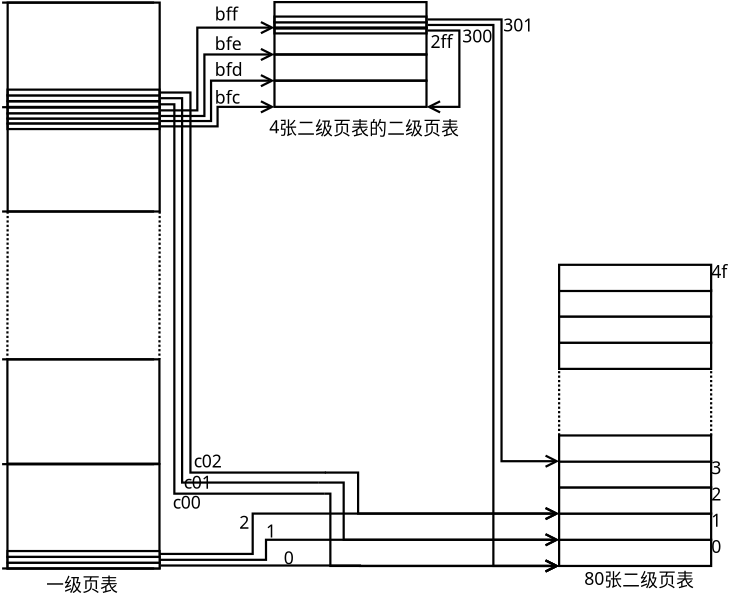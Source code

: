 <?xml version="1.0" encoding="UTF-8"?>
<dia:diagram xmlns:dia="http://www.lysator.liu.se/~alla/dia/">
  <dia:layer name="背景" visible="true" active="true">
    <dia:object type="Standard - Box" version="0" id="O0">
      <dia:attribute name="obj_pos">
        <dia:point val="-33.808,21.599"/>
      </dia:attribute>
      <dia:attribute name="obj_bb">
        <dia:rectangle val="-33.858,21.549;-26.908,26.349"/>
      </dia:attribute>
      <dia:attribute name="elem_corner">
        <dia:point val="-33.808,21.599"/>
      </dia:attribute>
      <dia:attribute name="elem_width">
        <dia:real val="6.85"/>
      </dia:attribute>
      <dia:attribute name="elem_height">
        <dia:real val="4.7"/>
      </dia:attribute>
      <dia:attribute name="border_width">
        <dia:real val="0.1"/>
      </dia:attribute>
      <dia:attribute name="show_background">
        <dia:boolean val="false"/>
      </dia:attribute>
    </dia:object>
    <dia:object type="Standard - Text" version="1" id="O1">
      <dia:attribute name="obj_pos">
        <dia:point val="-24.463,5.354"/>
      </dia:attribute>
      <dia:attribute name="obj_bb">
        <dia:rectangle val="-24.463,4.559;-23.403,5.519"/>
      </dia:attribute>
      <dia:attribute name="text">
        <dia:composite type="text">
          <dia:attribute name="string">
            <dia:string>#bfc#</dia:string>
          </dia:attribute>
          <dia:attribute name="font">
            <dia:font family="sans" style="0" name="Helvetica"/>
          </dia:attribute>
          <dia:attribute name="height">
            <dia:real val="0.994"/>
          </dia:attribute>
          <dia:attribute name="pos">
            <dia:point val="-24.463,5.354"/>
          </dia:attribute>
          <dia:attribute name="color">
            <dia:color val="#000000"/>
          </dia:attribute>
          <dia:attribute name="alignment">
            <dia:enum val="0"/>
          </dia:attribute>
        </dia:composite>
      </dia:attribute>
      <dia:attribute name="valign">
        <dia:enum val="3"/>
      </dia:attribute>
    </dia:object>
    <dia:object type="Standard - Box" version="0" id="O2">
      <dia:attribute name="obj_pos">
        <dia:point val="-33.805,6.026"/>
      </dia:attribute>
      <dia:attribute name="obj_bb">
        <dia:rectangle val="-33.855,5.976;-26.905,6.299"/>
      </dia:attribute>
      <dia:attribute name="elem_corner">
        <dia:point val="-33.805,6.026"/>
      </dia:attribute>
      <dia:attribute name="elem_width">
        <dia:real val="6.85"/>
      </dia:attribute>
      <dia:attribute name="elem_height">
        <dia:real val="0.223"/>
      </dia:attribute>
      <dia:attribute name="show_background">
        <dia:boolean val="true"/>
      </dia:attribute>
    </dia:object>
    <dia:object type="Standard - Box" version="0" id="O3">
      <dia:attribute name="obj_pos">
        <dia:point val="-33.805,5.516"/>
      </dia:attribute>
      <dia:attribute name="obj_bb">
        <dia:rectangle val="-33.855,5.466;-26.905,5.849"/>
      </dia:attribute>
      <dia:attribute name="elem_corner">
        <dia:point val="-33.805,5.516"/>
      </dia:attribute>
      <dia:attribute name="elem_width">
        <dia:real val="6.85"/>
      </dia:attribute>
      <dia:attribute name="elem_height">
        <dia:real val="0.283"/>
      </dia:attribute>
      <dia:attribute name="show_background">
        <dia:boolean val="true"/>
      </dia:attribute>
    </dia:object>
    <dia:object type="Standard - Box" version="0" id="O4">
      <dia:attribute name="obj_pos">
        <dia:point val="-33.805,5.796"/>
      </dia:attribute>
      <dia:attribute name="obj_bb">
        <dia:rectangle val="-33.855,5.746;-26.905,6.074"/>
      </dia:attribute>
      <dia:attribute name="elem_corner">
        <dia:point val="-33.805,5.796"/>
      </dia:attribute>
      <dia:attribute name="elem_width">
        <dia:real val="6.85"/>
      </dia:attribute>
      <dia:attribute name="elem_height">
        <dia:real val="0.228"/>
      </dia:attribute>
      <dia:attribute name="show_background">
        <dia:boolean val="true"/>
      </dia:attribute>
    </dia:object>
    <dia:object type="Standard - Box" version="0" id="O5">
      <dia:attribute name="obj_pos">
        <dia:point val="-33.805,6.256"/>
      </dia:attribute>
      <dia:attribute name="obj_bb">
        <dia:rectangle val="-33.855,6.206;-26.905,6.549"/>
      </dia:attribute>
      <dia:attribute name="elem_corner">
        <dia:point val="-33.805,6.256"/>
      </dia:attribute>
      <dia:attribute name="elem_width">
        <dia:real val="6.85"/>
      </dia:attribute>
      <dia:attribute name="elem_height">
        <dia:real val="0.243"/>
      </dia:attribute>
      <dia:attribute name="show_background">
        <dia:boolean val="true"/>
      </dia:attribute>
    </dia:object>
    <dia:object type="Standard - ZigZagLine" version="1" id="O6">
      <dia:attribute name="obj_pos">
        <dia:point val="-14.876,2.059"/>
      </dia:attribute>
      <dia:attribute name="obj_bb">
        <dia:rectangle val="-15.038,2.009;-13.395,5.83"/>
      </dia:attribute>
      <dia:attribute name="orth_points">
        <dia:point val="-14.876,2.059"/>
        <dia:point val="-13.445,2.059"/>
        <dia:point val="-13.445,5.499"/>
        <dia:point val="-14.926,5.499"/>
      </dia:attribute>
      <dia:attribute name="orth_orient">
        <dia:enum val="0"/>
        <dia:enum val="1"/>
        <dia:enum val="0"/>
      </dia:attribute>
      <dia:attribute name="autorouting">
        <dia:boolean val="false"/>
      </dia:attribute>
      <dia:attribute name="end_arrow">
        <dia:enum val="1"/>
      </dia:attribute>
      <dia:attribute name="end_arrow_length">
        <dia:real val="0.5"/>
      </dia:attribute>
      <dia:attribute name="end_arrow_width">
        <dia:real val="0.5"/>
      </dia:attribute>
      <dia:connections>
        <dia:connection handle="0" to="O45" connection="8"/>
        <dia:connection handle="1" to="O42" connection="7"/>
      </dia:connections>
    </dia:object>
    <dia:object type="Standard - ZigZagLine" version="1" id="O7">
      <dia:attribute name="obj_pos">
        <dia:point val="-26.905,6.378"/>
      </dia:attribute>
      <dia:attribute name="obj_bb">
        <dia:rectangle val="-26.955,5.168;-21.665,6.428"/>
      </dia:attribute>
      <dia:attribute name="orth_points">
        <dia:point val="-26.905,6.378"/>
        <dia:point val="-24.341,6.378"/>
        <dia:point val="-24.341,5.499"/>
        <dia:point val="-21.776,5.499"/>
      </dia:attribute>
      <dia:attribute name="orth_orient">
        <dia:enum val="0"/>
        <dia:enum val="1"/>
        <dia:enum val="0"/>
      </dia:attribute>
      <dia:attribute name="autorouting">
        <dia:boolean val="true"/>
      </dia:attribute>
      <dia:attribute name="end_arrow">
        <dia:enum val="1"/>
      </dia:attribute>
      <dia:attribute name="end_arrow_length">
        <dia:real val="0.5"/>
      </dia:attribute>
      <dia:attribute name="end_arrow_width">
        <dia:real val="0.5"/>
      </dia:attribute>
      <dia:connections>
        <dia:connection handle="0" to="O5" connection="8"/>
        <dia:connection handle="1" to="O42" connection="5"/>
      </dia:connections>
    </dia:object>
    <dia:object type="Standard - ZigZagLine" version="1" id="O8">
      <dia:attribute name="obj_pos">
        <dia:point val="-26.906,6.138"/>
      </dia:attribute>
      <dia:attribute name="obj_bb">
        <dia:rectangle val="-26.956,3.988;-21.665,6.188"/>
      </dia:attribute>
      <dia:attribute name="orth_points">
        <dia:point val="-26.906,6.138"/>
        <dia:point val="-24.634,6.138"/>
        <dia:point val="-24.634,4.319"/>
        <dia:point val="-21.776,4.319"/>
      </dia:attribute>
      <dia:attribute name="orth_orient">
        <dia:enum val="0"/>
        <dia:enum val="1"/>
        <dia:enum val="0"/>
      </dia:attribute>
      <dia:attribute name="autorouting">
        <dia:boolean val="false"/>
      </dia:attribute>
      <dia:attribute name="end_arrow">
        <dia:enum val="1"/>
      </dia:attribute>
      <dia:attribute name="end_arrow_length">
        <dia:real val="0.5"/>
      </dia:attribute>
      <dia:attribute name="end_arrow_width">
        <dia:real val="0.5"/>
      </dia:attribute>
      <dia:connections>
        <dia:connection handle="0" to="O2" connection="8"/>
        <dia:connection handle="1" to="O42" connection="0"/>
      </dia:connections>
    </dia:object>
    <dia:object type="Standard - ZigZagLine" version="1" id="O9">
      <dia:attribute name="obj_pos">
        <dia:point val="-26.906,5.91"/>
      </dia:attribute>
      <dia:attribute name="obj_bb">
        <dia:rectangle val="-26.956,2.808;-21.665,5.96"/>
      </dia:attribute>
      <dia:attribute name="orth_points">
        <dia:point val="-26.906,5.91"/>
        <dia:point val="-24.934,5.91"/>
        <dia:point val="-24.934,3.139"/>
        <dia:point val="-21.776,3.139"/>
      </dia:attribute>
      <dia:attribute name="orth_orient">
        <dia:enum val="0"/>
        <dia:enum val="1"/>
        <dia:enum val="0"/>
      </dia:attribute>
      <dia:attribute name="autorouting">
        <dia:boolean val="false"/>
      </dia:attribute>
      <dia:attribute name="end_arrow">
        <dia:enum val="1"/>
      </dia:attribute>
      <dia:attribute name="end_arrow_length">
        <dia:real val="0.5"/>
      </dia:attribute>
      <dia:attribute name="end_arrow_width">
        <dia:real val="0.5"/>
      </dia:attribute>
      <dia:connections>
        <dia:connection handle="0" to="O4" connection="8"/>
        <dia:connection handle="1" to="O68" connection="5"/>
      </dia:connections>
    </dia:object>
    <dia:object type="Standard - ZigZagLine" version="1" id="O10">
      <dia:attribute name="obj_pos">
        <dia:point val="-26.91,5.658"/>
      </dia:attribute>
      <dia:attribute name="obj_bb">
        <dia:rectangle val="-26.96,1.598;-21.665,5.708"/>
      </dia:attribute>
      <dia:attribute name="orth_points">
        <dia:point val="-26.91,5.658"/>
        <dia:point val="-25.253,5.658"/>
        <dia:point val="-25.253,1.929"/>
        <dia:point val="-21.776,1.929"/>
      </dia:attribute>
      <dia:attribute name="orth_orient">
        <dia:enum val="0"/>
        <dia:enum val="1"/>
        <dia:enum val="0"/>
      </dia:attribute>
      <dia:attribute name="autorouting">
        <dia:boolean val="false"/>
      </dia:attribute>
      <dia:attribute name="end_arrow">
        <dia:enum val="1"/>
      </dia:attribute>
      <dia:attribute name="end_arrow_length">
        <dia:real val="0.5"/>
      </dia:attribute>
      <dia:attribute name="end_arrow_width">
        <dia:real val="0.5"/>
      </dia:attribute>
      <dia:connections>
        <dia:connection handle="0" to="O3" connection="8"/>
        <dia:connection handle="1" to="O45" connection="0"/>
      </dia:connections>
    </dia:object>
    <dia:object type="Standard - Line" version="0" id="O11">
      <dia:attribute name="obj_pos">
        <dia:point val="-33.799,10.214"/>
      </dia:attribute>
      <dia:attribute name="obj_bb">
        <dia:rectangle val="-33.861,10.164;-33.749,16.926"/>
      </dia:attribute>
      <dia:attribute name="conn_endpoints">
        <dia:point val="-33.799,10.214"/>
        <dia:point val="-33.811,16.876"/>
      </dia:attribute>
      <dia:attribute name="numcp">
        <dia:int val="1"/>
      </dia:attribute>
      <dia:attribute name="line_style">
        <dia:enum val="4"/>
      </dia:attribute>
      <dia:connections>
        <dia:connection handle="0" to="O67" connection="5"/>
        <dia:connection handle="1" to="O41" connection="0"/>
      </dia:connections>
    </dia:object>
    <dia:object type="Standard - Line" version="0" id="O12">
      <dia:attribute name="obj_pos">
        <dia:point val="-26.949,10.214"/>
      </dia:attribute>
      <dia:attribute name="obj_bb">
        <dia:rectangle val="-27.012,10.164;-26.899,16.926"/>
      </dia:attribute>
      <dia:attribute name="conn_endpoints">
        <dia:point val="-26.949,10.214"/>
        <dia:point val="-26.961,16.876"/>
      </dia:attribute>
      <dia:attribute name="numcp">
        <dia:int val="1"/>
      </dia:attribute>
      <dia:attribute name="line_style">
        <dia:enum val="4"/>
      </dia:attribute>
      <dia:connections>
        <dia:connection handle="0" to="O67" connection="7"/>
        <dia:connection handle="1" to="O41" connection="2"/>
      </dia:connections>
    </dia:object>
    <dia:object type="Standard - ZigZagLine" version="1" id="O13">
      <dia:attribute name="obj_pos">
        <dia:point val="-14.876,1.809"/>
      </dia:attribute>
      <dia:attribute name="obj_bb">
        <dia:rectangle val="-14.926,1.759;-8.838,26.517"/>
      </dia:attribute>
      <dia:attribute name="orth_points">
        <dia:point val="-14.876,1.809"/>
        <dia:point val="-11.913,1.809"/>
        <dia:point val="-11.913,26.186"/>
        <dia:point val="-8.95,26.186"/>
      </dia:attribute>
      <dia:attribute name="orth_orient">
        <dia:enum val="0"/>
        <dia:enum val="1"/>
        <dia:enum val="0"/>
      </dia:attribute>
      <dia:attribute name="autorouting">
        <dia:boolean val="true"/>
      </dia:attribute>
      <dia:attribute name="end_arrow">
        <dia:enum val="1"/>
      </dia:attribute>
      <dia:attribute name="end_arrow_length">
        <dia:real val="0.5"/>
      </dia:attribute>
      <dia:attribute name="end_arrow_width">
        <dia:real val="0.5"/>
      </dia:attribute>
      <dia:connections>
        <dia:connection handle="0" to="O44" connection="8"/>
        <dia:connection handle="1" to="O15" connection="5"/>
      </dia:connections>
    </dia:object>
    <dia:object type="Standard - ZigZagLine" version="1" id="O14">
      <dia:attribute name="obj_pos">
        <dia:point val="-14.878,1.561"/>
      </dia:attribute>
      <dia:attribute name="obj_bb">
        <dia:rectangle val="-14.928,1.511;-8.838,21.797"/>
      </dia:attribute>
      <dia:attribute name="orth_points">
        <dia:point val="-14.878,1.561"/>
        <dia:point val="-11.545,1.561"/>
        <dia:point val="-11.545,21.466"/>
        <dia:point val="-8.95,21.466"/>
      </dia:attribute>
      <dia:attribute name="orth_orient">
        <dia:enum val="0"/>
        <dia:enum val="1"/>
        <dia:enum val="0"/>
      </dia:attribute>
      <dia:attribute name="autorouting">
        <dia:boolean val="false"/>
      </dia:attribute>
      <dia:attribute name="end_arrow">
        <dia:enum val="1"/>
      </dia:attribute>
      <dia:attribute name="end_arrow_length">
        <dia:real val="0.5"/>
      </dia:attribute>
      <dia:attribute name="end_arrow_width">
        <dia:real val="0.5"/>
      </dia:attribute>
      <dia:connections>
        <dia:connection handle="0" to="O46" connection="8"/>
        <dia:connection handle="1" to="O18" connection="0"/>
      </dia:connections>
    </dia:object>
    <dia:object type="Standard - Box" version="0" id="O15">
      <dia:attribute name="obj_pos">
        <dia:point val="-8.95,25.006"/>
      </dia:attribute>
      <dia:attribute name="obj_bb">
        <dia:rectangle val="-9.0,24.956;-2.05,26.236"/>
      </dia:attribute>
      <dia:attribute name="elem_corner">
        <dia:point val="-8.95,25.006"/>
      </dia:attribute>
      <dia:attribute name="elem_width">
        <dia:real val="6.85"/>
      </dia:attribute>
      <dia:attribute name="elem_height">
        <dia:real val="1.18"/>
      </dia:attribute>
      <dia:attribute name="show_background">
        <dia:boolean val="true"/>
      </dia:attribute>
    </dia:object>
    <dia:object type="Standard - Box" version="0" id="O16">
      <dia:attribute name="obj_pos">
        <dia:point val="-8.95,23.826"/>
      </dia:attribute>
      <dia:attribute name="obj_bb">
        <dia:rectangle val="-9.0,23.776;-2.05,25.056"/>
      </dia:attribute>
      <dia:attribute name="elem_corner">
        <dia:point val="-8.95,23.826"/>
      </dia:attribute>
      <dia:attribute name="elem_width">
        <dia:real val="6.85"/>
      </dia:attribute>
      <dia:attribute name="elem_height">
        <dia:real val="1.18"/>
      </dia:attribute>
      <dia:attribute name="show_background">
        <dia:boolean val="true"/>
      </dia:attribute>
    </dia:object>
    <dia:object type="Standard - Box" version="0" id="O17">
      <dia:attribute name="obj_pos">
        <dia:point val="-8.95,22.646"/>
      </dia:attribute>
      <dia:attribute name="obj_bb">
        <dia:rectangle val="-9.0,22.596;-2.05,23.876"/>
      </dia:attribute>
      <dia:attribute name="elem_corner">
        <dia:point val="-8.95,22.646"/>
      </dia:attribute>
      <dia:attribute name="elem_width">
        <dia:real val="6.85"/>
      </dia:attribute>
      <dia:attribute name="elem_height">
        <dia:real val="1.18"/>
      </dia:attribute>
      <dia:attribute name="show_background">
        <dia:boolean val="true"/>
      </dia:attribute>
    </dia:object>
    <dia:object type="Standard - Box" version="0" id="O18">
      <dia:attribute name="obj_pos">
        <dia:point val="-8.95,21.466"/>
      </dia:attribute>
      <dia:attribute name="obj_bb">
        <dia:rectangle val="-9.0,21.416;-2.05,22.696"/>
      </dia:attribute>
      <dia:attribute name="elem_corner">
        <dia:point val="-8.95,21.466"/>
      </dia:attribute>
      <dia:attribute name="elem_width">
        <dia:real val="6.85"/>
      </dia:attribute>
      <dia:attribute name="elem_height">
        <dia:real val="1.18"/>
      </dia:attribute>
      <dia:attribute name="show_background">
        <dia:boolean val="true"/>
      </dia:attribute>
    </dia:object>
    <dia:object type="Standard - Box" version="0" id="O19">
      <dia:attribute name="obj_pos">
        <dia:point val="-8.95,20.306"/>
      </dia:attribute>
      <dia:attribute name="obj_bb">
        <dia:rectangle val="-9.0,20.256;-2.05,21.536"/>
      </dia:attribute>
      <dia:attribute name="elem_corner">
        <dia:point val="-8.95,20.306"/>
      </dia:attribute>
      <dia:attribute name="elem_width">
        <dia:real val="6.85"/>
      </dia:attribute>
      <dia:attribute name="elem_height">
        <dia:real val="1.18"/>
      </dia:attribute>
      <dia:attribute name="show_background">
        <dia:boolean val="true"/>
      </dia:attribute>
    </dia:object>
    <dia:object type="Standard - Box" version="0" id="O20">
      <dia:attribute name="obj_pos">
        <dia:point val="-8.95,16.126"/>
      </dia:attribute>
      <dia:attribute name="obj_bb">
        <dia:rectangle val="-9.0,16.076;-2.05,17.356"/>
      </dia:attribute>
      <dia:attribute name="elem_corner">
        <dia:point val="-8.95,16.126"/>
      </dia:attribute>
      <dia:attribute name="elem_width">
        <dia:real val="6.85"/>
      </dia:attribute>
      <dia:attribute name="elem_height">
        <dia:real val="1.18"/>
      </dia:attribute>
      <dia:attribute name="show_background">
        <dia:boolean val="true"/>
      </dia:attribute>
    </dia:object>
    <dia:object type="Standard - Box" version="0" id="O21">
      <dia:attribute name="obj_pos">
        <dia:point val="-8.95,14.946"/>
      </dia:attribute>
      <dia:attribute name="obj_bb">
        <dia:rectangle val="-9.0,14.896;-2.05,16.176"/>
      </dia:attribute>
      <dia:attribute name="elem_corner">
        <dia:point val="-8.95,14.946"/>
      </dia:attribute>
      <dia:attribute name="elem_width">
        <dia:real val="6.85"/>
      </dia:attribute>
      <dia:attribute name="elem_height">
        <dia:real val="1.18"/>
      </dia:attribute>
      <dia:attribute name="show_background">
        <dia:boolean val="true"/>
      </dia:attribute>
    </dia:object>
    <dia:object type="Standard - Box" version="0" id="O22">
      <dia:attribute name="obj_pos">
        <dia:point val="-8.95,13.766"/>
      </dia:attribute>
      <dia:attribute name="obj_bb">
        <dia:rectangle val="-9.0,13.716;-2.05,14.996"/>
      </dia:attribute>
      <dia:attribute name="elem_corner">
        <dia:point val="-8.95,13.766"/>
      </dia:attribute>
      <dia:attribute name="elem_width">
        <dia:real val="6.85"/>
      </dia:attribute>
      <dia:attribute name="elem_height">
        <dia:real val="1.18"/>
      </dia:attribute>
      <dia:attribute name="show_background">
        <dia:boolean val="true"/>
      </dia:attribute>
    </dia:object>
    <dia:object type="Standard - Box" version="0" id="O23">
      <dia:attribute name="obj_pos">
        <dia:point val="-8.95,12.616"/>
      </dia:attribute>
      <dia:attribute name="obj_bb">
        <dia:rectangle val="-9.0,12.566;-2.05,13.846"/>
      </dia:attribute>
      <dia:attribute name="elem_corner">
        <dia:point val="-8.95,12.616"/>
      </dia:attribute>
      <dia:attribute name="elem_width">
        <dia:real val="6.85"/>
      </dia:attribute>
      <dia:attribute name="elem_height">
        <dia:real val="1.18"/>
      </dia:attribute>
      <dia:attribute name="show_background">
        <dia:boolean val="true"/>
      </dia:attribute>
    </dia:object>
    <dia:object type="Standard - Line" version="0" id="O24">
      <dia:attribute name="obj_pos">
        <dia:point val="-8.95,20.306"/>
      </dia:attribute>
      <dia:attribute name="obj_bb">
        <dia:rectangle val="-9.0,17.256;-8.9,20.356"/>
      </dia:attribute>
      <dia:attribute name="conn_endpoints">
        <dia:point val="-8.95,20.306"/>
        <dia:point val="-8.95,17.306"/>
      </dia:attribute>
      <dia:attribute name="numcp">
        <dia:int val="1"/>
      </dia:attribute>
      <dia:attribute name="line_style">
        <dia:enum val="4"/>
      </dia:attribute>
      <dia:connections>
        <dia:connection handle="0" to="O19" connection="0"/>
        <dia:connection handle="1" to="O20" connection="5"/>
      </dia:connections>
    </dia:object>
    <dia:object type="Standard - Line" version="0" id="O25">
      <dia:attribute name="obj_pos">
        <dia:point val="-2.1,20.306"/>
      </dia:attribute>
      <dia:attribute name="obj_bb">
        <dia:rectangle val="-2.15,17.256;-2.05,20.356"/>
      </dia:attribute>
      <dia:attribute name="conn_endpoints">
        <dia:point val="-2.1,20.306"/>
        <dia:point val="-2.1,17.306"/>
      </dia:attribute>
      <dia:attribute name="numcp">
        <dia:int val="1"/>
      </dia:attribute>
      <dia:attribute name="line_style">
        <dia:enum val="4"/>
      </dia:attribute>
      <dia:connections>
        <dia:connection handle="0" to="O19" connection="2"/>
        <dia:connection handle="1" to="O20" connection="7"/>
      </dia:connections>
    </dia:object>
    <dia:object type="Standard - Text" version="1" id="O26">
      <dia:attribute name="obj_pos">
        <dia:point val="-2.1,24.416"/>
      </dia:attribute>
      <dia:attribute name="obj_bb">
        <dia:rectangle val="-2.1,23.621;-1.665,24.581"/>
      </dia:attribute>
      <dia:attribute name="text">
        <dia:composite type="text">
          <dia:attribute name="string">
            <dia:string>#1#</dia:string>
          </dia:attribute>
          <dia:attribute name="font">
            <dia:font family="sans" style="0" name="Helvetica"/>
          </dia:attribute>
          <dia:attribute name="height">
            <dia:real val="0.994"/>
          </dia:attribute>
          <dia:attribute name="pos">
            <dia:point val="-2.1,24.416"/>
          </dia:attribute>
          <dia:attribute name="color">
            <dia:color val="#000000"/>
          </dia:attribute>
          <dia:attribute name="alignment">
            <dia:enum val="0"/>
          </dia:attribute>
        </dia:composite>
      </dia:attribute>
      <dia:attribute name="valign">
        <dia:enum val="3"/>
      </dia:attribute>
      <dia:connections>
        <dia:connection handle="0" to="O16" connection="4"/>
      </dia:connections>
    </dia:object>
    <dia:object type="Standard - Text" version="1" id="O27">
      <dia:attribute name="obj_pos">
        <dia:point val="-2.1,25.596"/>
      </dia:attribute>
      <dia:attribute name="obj_bb">
        <dia:rectangle val="-2.1,24.801;-1.665,25.761"/>
      </dia:attribute>
      <dia:attribute name="text">
        <dia:composite type="text">
          <dia:attribute name="string">
            <dia:string>#0#</dia:string>
          </dia:attribute>
          <dia:attribute name="font">
            <dia:font family="sans" style="0" name="Helvetica"/>
          </dia:attribute>
          <dia:attribute name="height">
            <dia:real val="0.994"/>
          </dia:attribute>
          <dia:attribute name="pos">
            <dia:point val="-2.1,25.596"/>
          </dia:attribute>
          <dia:attribute name="color">
            <dia:color val="#000000"/>
          </dia:attribute>
          <dia:attribute name="alignment">
            <dia:enum val="0"/>
          </dia:attribute>
        </dia:composite>
      </dia:attribute>
      <dia:attribute name="valign">
        <dia:enum val="3"/>
      </dia:attribute>
      <dia:connections>
        <dia:connection handle="0" to="O15" connection="4"/>
      </dia:connections>
    </dia:object>
    <dia:object type="Standard - Text" version="1" id="O28">
      <dia:attribute name="obj_pos">
        <dia:point val="-2.1,22.056"/>
      </dia:attribute>
      <dia:attribute name="obj_bb">
        <dia:rectangle val="-2.1,21.261;-1.665,22.221"/>
      </dia:attribute>
      <dia:attribute name="text">
        <dia:composite type="text">
          <dia:attribute name="string">
            <dia:string>#3#</dia:string>
          </dia:attribute>
          <dia:attribute name="font">
            <dia:font family="sans" style="0" name="Helvetica"/>
          </dia:attribute>
          <dia:attribute name="height">
            <dia:real val="0.994"/>
          </dia:attribute>
          <dia:attribute name="pos">
            <dia:point val="-2.1,22.056"/>
          </dia:attribute>
          <dia:attribute name="color">
            <dia:color val="#000000"/>
          </dia:attribute>
          <dia:attribute name="alignment">
            <dia:enum val="0"/>
          </dia:attribute>
        </dia:composite>
      </dia:attribute>
      <dia:attribute name="valign">
        <dia:enum val="3"/>
      </dia:attribute>
      <dia:connections>
        <dia:connection handle="0" to="O18" connection="4"/>
      </dia:connections>
    </dia:object>
    <dia:object type="Standard - Text" version="1" id="O29">
      <dia:attribute name="obj_pos">
        <dia:point val="-2.1,23.236"/>
      </dia:attribute>
      <dia:attribute name="obj_bb">
        <dia:rectangle val="-2.1,22.441;-1.665,23.401"/>
      </dia:attribute>
      <dia:attribute name="text">
        <dia:composite type="text">
          <dia:attribute name="string">
            <dia:string>#2#</dia:string>
          </dia:attribute>
          <dia:attribute name="font">
            <dia:font family="sans" style="0" name="Helvetica"/>
          </dia:attribute>
          <dia:attribute name="height">
            <dia:real val="0.994"/>
          </dia:attribute>
          <dia:attribute name="pos">
            <dia:point val="-2.1,23.236"/>
          </dia:attribute>
          <dia:attribute name="color">
            <dia:color val="#000000"/>
          </dia:attribute>
          <dia:attribute name="alignment">
            <dia:enum val="0"/>
          </dia:attribute>
        </dia:composite>
      </dia:attribute>
      <dia:attribute name="valign">
        <dia:enum val="3"/>
      </dia:attribute>
      <dia:connections>
        <dia:connection handle="0" to="O17" connection="4"/>
      </dia:connections>
    </dia:object>
    <dia:object type="Standard - Text" version="1" id="O30">
      <dia:attribute name="obj_pos">
        <dia:point val="-2.1,13.206"/>
      </dia:attribute>
      <dia:attribute name="obj_bb">
        <dia:rectangle val="-2.1,12.411;-1.393,13.371"/>
      </dia:attribute>
      <dia:attribute name="text">
        <dia:composite type="text">
          <dia:attribute name="string">
            <dia:string>#4f#</dia:string>
          </dia:attribute>
          <dia:attribute name="font">
            <dia:font family="sans" style="0" name="Helvetica"/>
          </dia:attribute>
          <dia:attribute name="height">
            <dia:real val="0.994"/>
          </dia:attribute>
          <dia:attribute name="pos">
            <dia:point val="-2.1,13.206"/>
          </dia:attribute>
          <dia:attribute name="color">
            <dia:color val="#000000"/>
          </dia:attribute>
          <dia:attribute name="alignment">
            <dia:enum val="0"/>
          </dia:attribute>
        </dia:composite>
      </dia:attribute>
      <dia:attribute name="valign">
        <dia:enum val="3"/>
      </dia:attribute>
      <dia:connections>
        <dia:connection handle="0" to="O23" connection="4"/>
      </dia:connections>
    </dia:object>
    <dia:object type="Standard - Box" version="0" id="O31">
      <dia:attribute name="obj_pos">
        <dia:point val="-33.8,26.036"/>
      </dia:attribute>
      <dia:attribute name="obj_bb">
        <dia:rectangle val="-33.85,25.986;-26.9,26.346"/>
      </dia:attribute>
      <dia:attribute name="elem_corner">
        <dia:point val="-33.8,26.036"/>
      </dia:attribute>
      <dia:attribute name="elem_width">
        <dia:real val="6.85"/>
      </dia:attribute>
      <dia:attribute name="elem_height">
        <dia:real val="0.26"/>
      </dia:attribute>
      <dia:attribute name="show_background">
        <dia:boolean val="true"/>
      </dia:attribute>
    </dia:object>
    <dia:object type="Standard - Box" version="0" id="O32">
      <dia:attribute name="obj_pos">
        <dia:point val="-33.801,25.779"/>
      </dia:attribute>
      <dia:attribute name="obj_bb">
        <dia:rectangle val="-33.851,25.729;-26.901,26.089"/>
      </dia:attribute>
      <dia:attribute name="elem_corner">
        <dia:point val="-33.801,25.779"/>
      </dia:attribute>
      <dia:attribute name="elem_width">
        <dia:real val="6.85"/>
      </dia:attribute>
      <dia:attribute name="elem_height">
        <dia:real val="0.26"/>
      </dia:attribute>
      <dia:attribute name="show_background">
        <dia:boolean val="true"/>
      </dia:attribute>
    </dia:object>
    <dia:object type="Standard - ZigZagLine" version="1" id="O33">
      <dia:attribute name="obj_pos">
        <dia:point val="-26.9,26.166"/>
      </dia:attribute>
      <dia:attribute name="obj_bb">
        <dia:rectangle val="-26.95,25.855;-8.838,26.517"/>
      </dia:attribute>
      <dia:attribute name="orth_points">
        <dia:point val="-26.9,26.166"/>
        <dia:point val="-17.925,26.166"/>
        <dia:point val="-17.925,26.186"/>
        <dia:point val="-8.95,26.186"/>
      </dia:attribute>
      <dia:attribute name="orth_orient">
        <dia:enum val="0"/>
        <dia:enum val="1"/>
        <dia:enum val="0"/>
      </dia:attribute>
      <dia:attribute name="autorouting">
        <dia:boolean val="true"/>
      </dia:attribute>
      <dia:attribute name="end_arrow">
        <dia:enum val="1"/>
      </dia:attribute>
      <dia:attribute name="end_arrow_length">
        <dia:real val="0.5"/>
      </dia:attribute>
      <dia:attribute name="end_arrow_width">
        <dia:real val="0.5"/>
      </dia:attribute>
      <dia:connections>
        <dia:connection handle="0" to="O31" connection="8"/>
        <dia:connection handle="1" to="O15" connection="5"/>
      </dia:connections>
    </dia:object>
    <dia:object type="Standard - ZigZagLine" version="1" id="O34">
      <dia:attribute name="obj_pos">
        <dia:point val="-26.951,25.909"/>
      </dia:attribute>
      <dia:attribute name="obj_bb">
        <dia:rectangle val="-27.001,24.675;-8.838,25.959"/>
      </dia:attribute>
      <dia:attribute name="orth_points">
        <dia:point val="-26.951,25.909"/>
        <dia:point val="-22.158,25.909"/>
        <dia:point val="-22.158,25.006"/>
        <dia:point val="-8.95,25.006"/>
      </dia:attribute>
      <dia:attribute name="orth_orient">
        <dia:enum val="0"/>
        <dia:enum val="1"/>
        <dia:enum val="0"/>
      </dia:attribute>
      <dia:attribute name="autorouting">
        <dia:boolean val="false"/>
      </dia:attribute>
      <dia:attribute name="end_arrow">
        <dia:enum val="1"/>
      </dia:attribute>
      <dia:attribute name="end_arrow_length">
        <dia:real val="0.5"/>
      </dia:attribute>
      <dia:attribute name="end_arrow_width">
        <dia:real val="0.5"/>
      </dia:attribute>
      <dia:connections>
        <dia:connection handle="0" to="O32" connection="4"/>
        <dia:connection handle="1" to="O15" connection="0"/>
      </dia:connections>
    </dia:object>
    <dia:object type="Standard - Box" version="0" id="O35">
      <dia:attribute name="obj_pos">
        <dia:point val="-33.806,25.514"/>
      </dia:attribute>
      <dia:attribute name="obj_bb">
        <dia:rectangle val="-33.856,25.464;-26.906,25.824"/>
      </dia:attribute>
      <dia:attribute name="elem_corner">
        <dia:point val="-33.806,25.514"/>
      </dia:attribute>
      <dia:attribute name="elem_width">
        <dia:real val="6.85"/>
      </dia:attribute>
      <dia:attribute name="elem_height">
        <dia:real val="0.26"/>
      </dia:attribute>
      <dia:attribute name="show_background">
        <dia:boolean val="true"/>
      </dia:attribute>
    </dia:object>
    <dia:object type="Standard - ZigZagLine" version="1" id="O36">
      <dia:attribute name="obj_pos">
        <dia:point val="-26.956,25.644"/>
      </dia:attribute>
      <dia:attribute name="obj_bb">
        <dia:rectangle val="-27.006,23.495;-8.838,25.694"/>
      </dia:attribute>
      <dia:attribute name="orth_points">
        <dia:point val="-26.956,25.644"/>
        <dia:point val="-22.758,25.644"/>
        <dia:point val="-22.758,23.826"/>
        <dia:point val="-8.95,23.826"/>
      </dia:attribute>
      <dia:attribute name="orth_orient">
        <dia:enum val="0"/>
        <dia:enum val="1"/>
        <dia:enum val="0"/>
      </dia:attribute>
      <dia:attribute name="autorouting">
        <dia:boolean val="false"/>
      </dia:attribute>
      <dia:attribute name="end_arrow">
        <dia:enum val="1"/>
      </dia:attribute>
      <dia:attribute name="end_arrow_length">
        <dia:real val="0.5"/>
      </dia:attribute>
      <dia:attribute name="end_arrow_width">
        <dia:real val="0.5"/>
      </dia:attribute>
      <dia:connections>
        <dia:connection handle="0" to="O35" connection="4"/>
        <dia:connection handle="1" to="O17" connection="5"/>
      </dia:connections>
    </dia:object>
    <dia:object type="Standard - Box" version="0" id="O37">
      <dia:attribute name="obj_pos">
        <dia:point val="-33.808,5.254"/>
      </dia:attribute>
      <dia:attribute name="obj_bb">
        <dia:rectangle val="-33.858,5.204;-26.908,5.564"/>
      </dia:attribute>
      <dia:attribute name="elem_corner">
        <dia:point val="-33.808,5.254"/>
      </dia:attribute>
      <dia:attribute name="elem_width">
        <dia:real val="6.85"/>
      </dia:attribute>
      <dia:attribute name="elem_height">
        <dia:real val="0.26"/>
      </dia:attribute>
      <dia:attribute name="show_background">
        <dia:boolean val="true"/>
      </dia:attribute>
    </dia:object>
    <dia:object type="Standard - ZigZagLine" version="1" id="O38">
      <dia:attribute name="obj_pos">
        <dia:point val="-26.958,5.384"/>
      </dia:attribute>
      <dia:attribute name="obj_bb">
        <dia:rectangle val="-27.008,5.334;-19.458,22.978"/>
      </dia:attribute>
      <dia:attribute name="orth_points">
        <dia:point val="-26.958,5.384"/>
        <dia:point val="-26.288,5.384"/>
        <dia:point val="-26.288,22.928"/>
        <dia:point val="-19.508,22.928"/>
      </dia:attribute>
      <dia:attribute name="orth_orient">
        <dia:enum val="0"/>
        <dia:enum val="1"/>
        <dia:enum val="0"/>
      </dia:attribute>
      <dia:attribute name="autorouting">
        <dia:boolean val="false"/>
      </dia:attribute>
      <dia:connections>
        <dia:connection handle="0" to="O37" connection="4"/>
      </dia:connections>
    </dia:object>
    <dia:object type="Standard - Box" version="0" id="O39">
      <dia:attribute name="obj_pos">
        <dia:point val="-33.808,4.979"/>
      </dia:attribute>
      <dia:attribute name="obj_bb">
        <dia:rectangle val="-33.858,4.929;-26.908,5.289"/>
      </dia:attribute>
      <dia:attribute name="elem_corner">
        <dia:point val="-33.808,4.979"/>
      </dia:attribute>
      <dia:attribute name="elem_width">
        <dia:real val="6.85"/>
      </dia:attribute>
      <dia:attribute name="elem_height">
        <dia:real val="0.26"/>
      </dia:attribute>
      <dia:attribute name="show_background">
        <dia:boolean val="true"/>
      </dia:attribute>
    </dia:object>
    <dia:object type="Standard - ZigZagLine" version="1" id="O40">
      <dia:attribute name="obj_pos">
        <dia:point val="-26.909,5.109"/>
      </dia:attribute>
      <dia:attribute name="obj_bb">
        <dia:rectangle val="-26.959,5.059;-19.758,22.478"/>
      </dia:attribute>
      <dia:attribute name="orth_points">
        <dia:point val="-26.909,5.109"/>
        <dia:point val="-25.938,5.109"/>
        <dia:point val="-25.938,22.428"/>
        <dia:point val="-19.808,22.428"/>
      </dia:attribute>
      <dia:attribute name="orth_orient">
        <dia:enum val="0"/>
        <dia:enum val="1"/>
        <dia:enum val="0"/>
      </dia:attribute>
      <dia:attribute name="autorouting">
        <dia:boolean val="false"/>
      </dia:attribute>
      <dia:connections>
        <dia:connection handle="0" to="O39" connection="8"/>
      </dia:connections>
    </dia:object>
    <dia:object type="Standard - Box" version="0" id="O41">
      <dia:attribute name="obj_pos">
        <dia:point val="-33.811,16.876"/>
      </dia:attribute>
      <dia:attribute name="obj_bb">
        <dia:rectangle val="-33.861,16.826;-26.911,21.626"/>
      </dia:attribute>
      <dia:attribute name="elem_corner">
        <dia:point val="-33.811,16.876"/>
      </dia:attribute>
      <dia:attribute name="elem_width">
        <dia:real val="6.85"/>
      </dia:attribute>
      <dia:attribute name="elem_height">
        <dia:real val="4.7"/>
      </dia:attribute>
      <dia:attribute name="border_width">
        <dia:real val="0.1"/>
      </dia:attribute>
      <dia:attribute name="show_background">
        <dia:boolean val="false"/>
      </dia:attribute>
    </dia:object>
    <dia:object type="Standard - Box" version="0" id="O42">
      <dia:attribute name="obj_pos">
        <dia:point val="-21.776,4.319"/>
      </dia:attribute>
      <dia:attribute name="obj_bb">
        <dia:rectangle val="-21.826,4.269;-14.876,5.549"/>
      </dia:attribute>
      <dia:attribute name="elem_corner">
        <dia:point val="-21.776,4.319"/>
      </dia:attribute>
      <dia:attribute name="elem_width">
        <dia:real val="6.85"/>
      </dia:attribute>
      <dia:attribute name="elem_height">
        <dia:real val="1.18"/>
      </dia:attribute>
      <dia:attribute name="border_width">
        <dia:real val="0.1"/>
      </dia:attribute>
      <dia:attribute name="show_background">
        <dia:boolean val="false"/>
      </dia:attribute>
    </dia:object>
    <dia:object type="Standard - Box" version="0" id="O43">
      <dia:attribute name="obj_pos">
        <dia:point val="-21.776,3.139"/>
      </dia:attribute>
      <dia:attribute name="obj_bb">
        <dia:rectangle val="-21.826,3.089;-14.876,4.369"/>
      </dia:attribute>
      <dia:attribute name="elem_corner">
        <dia:point val="-21.776,3.139"/>
      </dia:attribute>
      <dia:attribute name="elem_width">
        <dia:real val="6.85"/>
      </dia:attribute>
      <dia:attribute name="elem_height">
        <dia:real val="1.18"/>
      </dia:attribute>
      <dia:attribute name="border_width">
        <dia:real val="0.1"/>
      </dia:attribute>
      <dia:attribute name="show_background">
        <dia:boolean val="false"/>
      </dia:attribute>
    </dia:object>
    <dia:object type="Standard - Box" version="0" id="O44">
      <dia:attribute name="obj_pos">
        <dia:point val="-21.776,1.679"/>
      </dia:attribute>
      <dia:attribute name="obj_bb">
        <dia:rectangle val="-21.826,1.629;-14.876,1.989"/>
      </dia:attribute>
      <dia:attribute name="elem_corner">
        <dia:point val="-21.776,1.679"/>
      </dia:attribute>
      <dia:attribute name="elem_width">
        <dia:real val="6.85"/>
      </dia:attribute>
      <dia:attribute name="elem_height">
        <dia:real val="0.26"/>
      </dia:attribute>
      <dia:attribute name="show_background">
        <dia:boolean val="true"/>
      </dia:attribute>
    </dia:object>
    <dia:object type="Standard - Box" version="0" id="O45">
      <dia:attribute name="obj_pos">
        <dia:point val="-21.776,1.929"/>
      </dia:attribute>
      <dia:attribute name="obj_bb">
        <dia:rectangle val="-21.826,1.879;-14.876,2.239"/>
      </dia:attribute>
      <dia:attribute name="elem_corner">
        <dia:point val="-21.776,1.929"/>
      </dia:attribute>
      <dia:attribute name="elem_width">
        <dia:real val="6.85"/>
      </dia:attribute>
      <dia:attribute name="elem_height">
        <dia:real val="0.26"/>
      </dia:attribute>
      <dia:attribute name="show_background">
        <dia:boolean val="true"/>
      </dia:attribute>
    </dia:object>
    <dia:object type="Standard - Box" version="0" id="O46">
      <dia:attribute name="obj_pos">
        <dia:point val="-21.778,1.431"/>
      </dia:attribute>
      <dia:attribute name="obj_bb">
        <dia:rectangle val="-21.828,1.381;-14.878,1.741"/>
      </dia:attribute>
      <dia:attribute name="elem_corner">
        <dia:point val="-21.778,1.431"/>
      </dia:attribute>
      <dia:attribute name="elem_width">
        <dia:real val="6.85"/>
      </dia:attribute>
      <dia:attribute name="elem_height">
        <dia:real val="0.26"/>
      </dia:attribute>
      <dia:attribute name="show_background">
        <dia:boolean val="true"/>
      </dia:attribute>
    </dia:object>
    <dia:object type="Standard - Box" version="0" id="O47">
      <dia:attribute name="obj_pos">
        <dia:point val="-33.804,4.723"/>
      </dia:attribute>
      <dia:attribute name="obj_bb">
        <dia:rectangle val="-33.854,4.673;-26.904,5.033"/>
      </dia:attribute>
      <dia:attribute name="elem_corner">
        <dia:point val="-33.804,4.723"/>
      </dia:attribute>
      <dia:attribute name="elem_width">
        <dia:real val="6.85"/>
      </dia:attribute>
      <dia:attribute name="elem_height">
        <dia:real val="0.26"/>
      </dia:attribute>
      <dia:attribute name="show_background">
        <dia:boolean val="true"/>
      </dia:attribute>
    </dia:object>
    <dia:object type="Standard - ZigZagLine" version="1" id="O48">
      <dia:attribute name="obj_pos">
        <dia:point val="-26.954,4.853"/>
      </dia:attribute>
      <dia:attribute name="obj_bb">
        <dia:rectangle val="-27.004,4.803;-19.408,22.028"/>
      </dia:attribute>
      <dia:attribute name="orth_points">
        <dia:point val="-26.954,4.853"/>
        <dia:point val="-25.563,4.853"/>
        <dia:point val="-25.563,21.978"/>
        <dia:point val="-19.458,21.978"/>
      </dia:attribute>
      <dia:attribute name="orth_orient">
        <dia:enum val="0"/>
        <dia:enum val="1"/>
        <dia:enum val="0"/>
      </dia:attribute>
      <dia:attribute name="autorouting">
        <dia:boolean val="false"/>
      </dia:attribute>
      <dia:connections>
        <dia:connection handle="0" to="O47" connection="4"/>
      </dia:connections>
    </dia:object>
    <dia:object type="Standard - ZigZagLine" version="1" id="O49">
      <dia:attribute name="obj_pos">
        <dia:point val="-19.508,22.928"/>
      </dia:attribute>
      <dia:attribute name="obj_bb">
        <dia:rectangle val="-19.558,22.878;-8.838,26.517"/>
      </dia:attribute>
      <dia:attribute name="orth_points">
        <dia:point val="-19.508,22.928"/>
        <dia:point val="-19.258,22.928"/>
        <dia:point val="-19.258,26.186"/>
        <dia:point val="-8.95,26.186"/>
      </dia:attribute>
      <dia:attribute name="orth_orient">
        <dia:enum val="0"/>
        <dia:enum val="1"/>
        <dia:enum val="0"/>
      </dia:attribute>
      <dia:attribute name="autorouting">
        <dia:boolean val="false"/>
      </dia:attribute>
      <dia:attribute name="end_arrow">
        <dia:enum val="1"/>
      </dia:attribute>
      <dia:attribute name="end_arrow_length">
        <dia:real val="0.5"/>
      </dia:attribute>
      <dia:attribute name="end_arrow_width">
        <dia:real val="0.5"/>
      </dia:attribute>
      <dia:connections>
        <dia:connection handle="1" to="O15" connection="5"/>
      </dia:connections>
    </dia:object>
    <dia:object type="Standard - ZigZagLine" version="1" id="O50">
      <dia:attribute name="obj_pos">
        <dia:point val="-19.808,22.428"/>
      </dia:attribute>
      <dia:attribute name="obj_bb">
        <dia:rectangle val="-19.858,22.378;-8.838,25.337"/>
      </dia:attribute>
      <dia:attribute name="orth_points">
        <dia:point val="-19.808,22.428"/>
        <dia:point val="-18.658,22.428"/>
        <dia:point val="-18.658,25.006"/>
        <dia:point val="-8.95,25.006"/>
      </dia:attribute>
      <dia:attribute name="orth_orient">
        <dia:enum val="0"/>
        <dia:enum val="1"/>
        <dia:enum val="0"/>
      </dia:attribute>
      <dia:attribute name="autorouting">
        <dia:boolean val="false"/>
      </dia:attribute>
      <dia:attribute name="end_arrow">
        <dia:enum val="1"/>
      </dia:attribute>
      <dia:attribute name="end_arrow_length">
        <dia:real val="0.5"/>
      </dia:attribute>
      <dia:attribute name="end_arrow_width">
        <dia:real val="0.5"/>
      </dia:attribute>
      <dia:connections>
        <dia:connection handle="1" to="O16" connection="5"/>
      </dia:connections>
    </dia:object>
    <dia:object type="Standard - ZigZagLine" version="1" id="O51">
      <dia:attribute name="obj_pos">
        <dia:point val="-19.508,21.978"/>
      </dia:attribute>
      <dia:attribute name="obj_bb">
        <dia:rectangle val="-19.558,21.928;-8.838,24.157"/>
      </dia:attribute>
      <dia:attribute name="orth_points">
        <dia:point val="-19.508,21.978"/>
        <dia:point val="-18.008,21.978"/>
        <dia:point val="-18.008,23.826"/>
        <dia:point val="-8.95,23.826"/>
      </dia:attribute>
      <dia:attribute name="orth_orient">
        <dia:enum val="0"/>
        <dia:enum val="1"/>
        <dia:enum val="0"/>
      </dia:attribute>
      <dia:attribute name="autorouting">
        <dia:boolean val="false"/>
      </dia:attribute>
      <dia:attribute name="end_arrow">
        <dia:enum val="1"/>
      </dia:attribute>
      <dia:attribute name="end_arrow_length">
        <dia:real val="0.5"/>
      </dia:attribute>
      <dia:attribute name="end_arrow_width">
        <dia:real val="0.5"/>
      </dia:attribute>
      <dia:connections>
        <dia:connection handle="1" to="O17" connection="5"/>
      </dia:connections>
    </dia:object>
    <dia:object type="Standard - Text" version="1" id="O52">
      <dia:attribute name="obj_pos">
        <dia:point val="-24.463,4.103"/>
      </dia:attribute>
      <dia:attribute name="obj_bb">
        <dia:rectangle val="-24.463,3.308;-23.331,4.268"/>
      </dia:attribute>
      <dia:attribute name="text">
        <dia:composite type="text">
          <dia:attribute name="string">
            <dia:string>#bfd#</dia:string>
          </dia:attribute>
          <dia:attribute name="font">
            <dia:font family="sans" style="0" name="Helvetica"/>
          </dia:attribute>
          <dia:attribute name="height">
            <dia:real val="0.994"/>
          </dia:attribute>
          <dia:attribute name="pos">
            <dia:point val="-24.463,4.103"/>
          </dia:attribute>
          <dia:attribute name="color">
            <dia:color val="#000000"/>
          </dia:attribute>
          <dia:attribute name="alignment">
            <dia:enum val="0"/>
          </dia:attribute>
        </dia:composite>
      </dia:attribute>
      <dia:attribute name="valign">
        <dia:enum val="3"/>
      </dia:attribute>
    </dia:object>
    <dia:object type="Standard - Text" version="1" id="O53">
      <dia:attribute name="obj_pos">
        <dia:point val="-24.463,2.953"/>
      </dia:attribute>
      <dia:attribute name="obj_bb">
        <dia:rectangle val="-24.463,2.158;-23.353,3.118"/>
      </dia:attribute>
      <dia:attribute name="text">
        <dia:composite type="text">
          <dia:attribute name="string">
            <dia:string>#bfe#</dia:string>
          </dia:attribute>
          <dia:attribute name="font">
            <dia:font family="sans" style="0" name="Helvetica"/>
          </dia:attribute>
          <dia:attribute name="height">
            <dia:real val="0.994"/>
          </dia:attribute>
          <dia:attribute name="pos">
            <dia:point val="-24.463,2.953"/>
          </dia:attribute>
          <dia:attribute name="color">
            <dia:color val="#000000"/>
          </dia:attribute>
          <dia:attribute name="alignment">
            <dia:enum val="0"/>
          </dia:attribute>
        </dia:composite>
      </dia:attribute>
      <dia:attribute name="valign">
        <dia:enum val="3"/>
      </dia:attribute>
    </dia:object>
    <dia:object type="Standard - Text" version="1" id="O54">
      <dia:attribute name="obj_pos">
        <dia:point val="-24.463,1.603"/>
      </dia:attribute>
      <dia:attribute name="obj_bb">
        <dia:rectangle val="-24.463,0.808;-23.518,1.768"/>
      </dia:attribute>
      <dia:attribute name="text">
        <dia:composite type="text">
          <dia:attribute name="string">
            <dia:string>#bff#</dia:string>
          </dia:attribute>
          <dia:attribute name="font">
            <dia:font family="sans" style="0" name="Helvetica"/>
          </dia:attribute>
          <dia:attribute name="height">
            <dia:real val="0.994"/>
          </dia:attribute>
          <dia:attribute name="pos">
            <dia:point val="-24.463,1.603"/>
          </dia:attribute>
          <dia:attribute name="color">
            <dia:color val="#000000"/>
          </dia:attribute>
          <dia:attribute name="alignment">
            <dia:enum val="0"/>
          </dia:attribute>
        </dia:composite>
      </dia:attribute>
      <dia:attribute name="valign">
        <dia:enum val="3"/>
      </dia:attribute>
    </dia:object>
    <dia:object type="Standard - Text" version="1" id="O55">
      <dia:attribute name="obj_pos">
        <dia:point val="-26.363,23.603"/>
      </dia:attribute>
      <dia:attribute name="obj_bb">
        <dia:rectangle val="-26.363,22.808;-25.126,23.768"/>
      </dia:attribute>
      <dia:attribute name="text">
        <dia:composite type="text">
          <dia:attribute name="string">
            <dia:string>#c00#</dia:string>
          </dia:attribute>
          <dia:attribute name="font">
            <dia:font family="sans" style="0" name="Helvetica"/>
          </dia:attribute>
          <dia:attribute name="height">
            <dia:real val="0.994"/>
          </dia:attribute>
          <dia:attribute name="pos">
            <dia:point val="-26.363,23.603"/>
          </dia:attribute>
          <dia:attribute name="color">
            <dia:color val="#000000"/>
          </dia:attribute>
          <dia:attribute name="alignment">
            <dia:enum val="0"/>
          </dia:attribute>
        </dia:composite>
      </dia:attribute>
      <dia:attribute name="valign">
        <dia:enum val="3"/>
      </dia:attribute>
    </dia:object>
    <dia:object type="Standard - Text" version="1" id="O56">
      <dia:attribute name="obj_pos">
        <dia:point val="-25.863,22.703"/>
      </dia:attribute>
      <dia:attribute name="obj_bb">
        <dia:rectangle val="-25.863,21.908;-24.626,22.868"/>
      </dia:attribute>
      <dia:attribute name="text">
        <dia:composite type="text">
          <dia:attribute name="string">
            <dia:string>#c01#</dia:string>
          </dia:attribute>
          <dia:attribute name="font">
            <dia:font family="sans" style="0" name="Helvetica"/>
          </dia:attribute>
          <dia:attribute name="height">
            <dia:real val="0.994"/>
          </dia:attribute>
          <dia:attribute name="pos">
            <dia:point val="-25.863,22.703"/>
          </dia:attribute>
          <dia:attribute name="color">
            <dia:color val="#000000"/>
          </dia:attribute>
          <dia:attribute name="alignment">
            <dia:enum val="0"/>
          </dia:attribute>
        </dia:composite>
      </dia:attribute>
      <dia:attribute name="valign">
        <dia:enum val="3"/>
      </dia:attribute>
    </dia:object>
    <dia:object type="Standard - Text" version="1" id="O57">
      <dia:attribute name="obj_pos">
        <dia:point val="-25.413,21.753"/>
      </dia:attribute>
      <dia:attribute name="obj_bb">
        <dia:rectangle val="-25.413,20.958;-24.176,21.918"/>
      </dia:attribute>
      <dia:attribute name="text">
        <dia:composite type="text">
          <dia:attribute name="string">
            <dia:string>#c02#</dia:string>
          </dia:attribute>
          <dia:attribute name="font">
            <dia:font family="sans" style="0" name="Helvetica"/>
          </dia:attribute>
          <dia:attribute name="height">
            <dia:real val="0.994"/>
          </dia:attribute>
          <dia:attribute name="pos">
            <dia:point val="-25.413,21.753"/>
          </dia:attribute>
          <dia:attribute name="color">
            <dia:color val="#000000"/>
          </dia:attribute>
          <dia:attribute name="alignment">
            <dia:enum val="0"/>
          </dia:attribute>
        </dia:composite>
      </dia:attribute>
      <dia:attribute name="valign">
        <dia:enum val="3"/>
      </dia:attribute>
    </dia:object>
    <dia:object type="Standard - Text" version="1" id="O58">
      <dia:attribute name="obj_pos">
        <dia:point val="-21.363,26.103"/>
      </dia:attribute>
      <dia:attribute name="obj_bb">
        <dia:rectangle val="-21.363,25.308;-20.928,26.268"/>
      </dia:attribute>
      <dia:attribute name="text">
        <dia:composite type="text">
          <dia:attribute name="string">
            <dia:string>#0#</dia:string>
          </dia:attribute>
          <dia:attribute name="font">
            <dia:font family="sans" style="0" name="Helvetica"/>
          </dia:attribute>
          <dia:attribute name="height">
            <dia:real val="0.994"/>
          </dia:attribute>
          <dia:attribute name="pos">
            <dia:point val="-21.363,26.103"/>
          </dia:attribute>
          <dia:attribute name="color">
            <dia:color val="#000000"/>
          </dia:attribute>
          <dia:attribute name="alignment">
            <dia:enum val="0"/>
          </dia:attribute>
        </dia:composite>
      </dia:attribute>
      <dia:attribute name="valign">
        <dia:enum val="3"/>
      </dia:attribute>
    </dia:object>
    <dia:object type="Standard - Text" version="1" id="O59">
      <dia:attribute name="obj_pos">
        <dia:point val="-22.163,24.903"/>
      </dia:attribute>
      <dia:attribute name="obj_bb">
        <dia:rectangle val="-22.163,24.108;-21.728,25.068"/>
      </dia:attribute>
      <dia:attribute name="text">
        <dia:composite type="text">
          <dia:attribute name="string">
            <dia:string>#1#</dia:string>
          </dia:attribute>
          <dia:attribute name="font">
            <dia:font family="sans" style="0" name="Helvetica"/>
          </dia:attribute>
          <dia:attribute name="height">
            <dia:real val="0.994"/>
          </dia:attribute>
          <dia:attribute name="pos">
            <dia:point val="-22.163,24.903"/>
          </dia:attribute>
          <dia:attribute name="color">
            <dia:color val="#000000"/>
          </dia:attribute>
          <dia:attribute name="alignment">
            <dia:enum val="0"/>
          </dia:attribute>
        </dia:composite>
      </dia:attribute>
      <dia:attribute name="valign">
        <dia:enum val="3"/>
      </dia:attribute>
    </dia:object>
    <dia:object type="Standard - Text" version="1" id="O60">
      <dia:attribute name="obj_pos">
        <dia:point val="-23.363,24.503"/>
      </dia:attribute>
      <dia:attribute name="obj_bb">
        <dia:rectangle val="-23.363,23.708;-22.928,24.668"/>
      </dia:attribute>
      <dia:attribute name="text">
        <dia:composite type="text">
          <dia:attribute name="string">
            <dia:string>#2#</dia:string>
          </dia:attribute>
          <dia:attribute name="font">
            <dia:font family="sans" style="0" name="Helvetica"/>
          </dia:attribute>
          <dia:attribute name="height">
            <dia:real val="0.994"/>
          </dia:attribute>
          <dia:attribute name="pos">
            <dia:point val="-23.363,24.503"/>
          </dia:attribute>
          <dia:attribute name="color">
            <dia:color val="#000000"/>
          </dia:attribute>
          <dia:attribute name="alignment">
            <dia:enum val="0"/>
          </dia:attribute>
        </dia:composite>
      </dia:attribute>
      <dia:attribute name="valign">
        <dia:enum val="3"/>
      </dia:attribute>
    </dia:object>
    <dia:object type="Standard - Text" version="1" id="O61">
      <dia:attribute name="obj_pos">
        <dia:point val="-14.748,2.841"/>
      </dia:attribute>
      <dia:attribute name="obj_bb">
        <dia:rectangle val="-14.748,2.046;-13.808,3.006"/>
      </dia:attribute>
      <dia:attribute name="text">
        <dia:composite type="text">
          <dia:attribute name="string">
            <dia:string>#2ff#</dia:string>
          </dia:attribute>
          <dia:attribute name="font">
            <dia:font family="sans" style="0" name="Helvetica"/>
          </dia:attribute>
          <dia:attribute name="height">
            <dia:real val="0.994"/>
          </dia:attribute>
          <dia:attribute name="pos">
            <dia:point val="-14.748,2.841"/>
          </dia:attribute>
          <dia:attribute name="color">
            <dia:color val="#000000"/>
          </dia:attribute>
          <dia:attribute name="alignment">
            <dia:enum val="0"/>
          </dia:attribute>
        </dia:composite>
      </dia:attribute>
      <dia:attribute name="valign">
        <dia:enum val="3"/>
      </dia:attribute>
      <dia:connections>
        <dia:connection handle="0" to="O43" connection="2"/>
      </dia:connections>
    </dia:object>
    <dia:object type="Standard - Text" version="1" id="O62">
      <dia:attribute name="obj_pos">
        <dia:point val="-13.313,2.603"/>
      </dia:attribute>
      <dia:attribute name="obj_bb">
        <dia:rectangle val="-13.313,1.808;-12.008,2.768"/>
      </dia:attribute>
      <dia:attribute name="text">
        <dia:composite type="text">
          <dia:attribute name="string">
            <dia:string>#300#</dia:string>
          </dia:attribute>
          <dia:attribute name="font">
            <dia:font family="sans" style="0" name="Helvetica"/>
          </dia:attribute>
          <dia:attribute name="height">
            <dia:real val="0.994"/>
          </dia:attribute>
          <dia:attribute name="pos">
            <dia:point val="-13.313,2.603"/>
          </dia:attribute>
          <dia:attribute name="color">
            <dia:color val="#000000"/>
          </dia:attribute>
          <dia:attribute name="alignment">
            <dia:enum val="0"/>
          </dia:attribute>
        </dia:composite>
      </dia:attribute>
      <dia:attribute name="valign">
        <dia:enum val="3"/>
      </dia:attribute>
    </dia:object>
    <dia:object type="Standard - Text" version="1" id="O63">
      <dia:attribute name="obj_pos">
        <dia:point val="-11.463,2.103"/>
      </dia:attribute>
      <dia:attribute name="obj_bb">
        <dia:rectangle val="-11.463,1.308;-10.158,2.268"/>
      </dia:attribute>
      <dia:attribute name="text">
        <dia:composite type="text">
          <dia:attribute name="string">
            <dia:string>#301#</dia:string>
          </dia:attribute>
          <dia:attribute name="font">
            <dia:font family="sans" style="0" name="Helvetica"/>
          </dia:attribute>
          <dia:attribute name="height">
            <dia:real val="0.994"/>
          </dia:attribute>
          <dia:attribute name="pos">
            <dia:point val="-11.463,2.103"/>
          </dia:attribute>
          <dia:attribute name="color">
            <dia:color val="#000000"/>
          </dia:attribute>
          <dia:attribute name="alignment">
            <dia:enum val="0"/>
          </dia:attribute>
        </dia:composite>
      </dia:attribute>
      <dia:attribute name="valign">
        <dia:enum val="3"/>
      </dia:attribute>
    </dia:object>
    <dia:object type="Standard - Text" version="1" id="O64">
      <dia:attribute name="obj_pos">
        <dia:point val="-32.058,27.328"/>
      </dia:attribute>
      <dia:attribute name="obj_bb">
        <dia:rectangle val="-32.058,26.478;-28.878,27.543"/>
      </dia:attribute>
      <dia:attribute name="text">
        <dia:composite type="text">
          <dia:attribute name="string">
            <dia:string>#一级页表#</dia:string>
          </dia:attribute>
          <dia:attribute name="font">
            <dia:font family="sans" style="0" name="Helvetica"/>
          </dia:attribute>
          <dia:attribute name="height">
            <dia:real val="0.994"/>
          </dia:attribute>
          <dia:attribute name="pos">
            <dia:point val="-32.058,27.328"/>
          </dia:attribute>
          <dia:attribute name="color">
            <dia:color val="#000000"/>
          </dia:attribute>
          <dia:attribute name="alignment">
            <dia:enum val="0"/>
          </dia:attribute>
        </dia:composite>
      </dia:attribute>
      <dia:attribute name="valign">
        <dia:enum val="3"/>
      </dia:attribute>
    </dia:object>
    <dia:object type="Standard - Text" version="1" id="O65">
      <dia:attribute name="obj_pos">
        <dia:point val="-7.813,27.043"/>
      </dia:attribute>
      <dia:attribute name="obj_bb">
        <dia:rectangle val="-7.813,26.193;-2.968,27.258"/>
      </dia:attribute>
      <dia:attribute name="text">
        <dia:composite type="text">
          <dia:attribute name="string">
            <dia:string>#80张二级页表#</dia:string>
          </dia:attribute>
          <dia:attribute name="font">
            <dia:font family="sans" style="0" name="Helvetica"/>
          </dia:attribute>
          <dia:attribute name="height">
            <dia:real val="0.994"/>
          </dia:attribute>
          <dia:attribute name="pos">
            <dia:point val="-7.813,27.043"/>
          </dia:attribute>
          <dia:attribute name="color">
            <dia:color val="#000000"/>
          </dia:attribute>
          <dia:attribute name="alignment">
            <dia:enum val="0"/>
          </dia:attribute>
        </dia:composite>
      </dia:attribute>
      <dia:attribute name="valign">
        <dia:enum val="3"/>
      </dia:attribute>
    </dia:object>
    <dia:object type="Standard - Text" version="1" id="O66">
      <dia:attribute name="obj_pos">
        <dia:point val="-22.013,6.693"/>
      </dia:attribute>
      <dia:attribute name="obj_bb">
        <dia:rectangle val="-22.013,5.843;-13.628,6.908"/>
      </dia:attribute>
      <dia:attribute name="text">
        <dia:composite type="text">
          <dia:attribute name="string">
            <dia:string>#4张二级页表的二级页表#</dia:string>
          </dia:attribute>
          <dia:attribute name="font">
            <dia:font family="sans" style="0" name="Helvetica"/>
          </dia:attribute>
          <dia:attribute name="height">
            <dia:real val="0.994"/>
          </dia:attribute>
          <dia:attribute name="pos">
            <dia:point val="-22.013,6.693"/>
          </dia:attribute>
          <dia:attribute name="color">
            <dia:color val="#000000"/>
          </dia:attribute>
          <dia:attribute name="alignment">
            <dia:enum val="0"/>
          </dia:attribute>
        </dia:composite>
      </dia:attribute>
      <dia:attribute name="valign">
        <dia:enum val="3"/>
      </dia:attribute>
    </dia:object>
    <dia:object type="Standard - Box" version="0" id="O67">
      <dia:attribute name="obj_pos">
        <dia:point val="-33.799,5.514"/>
      </dia:attribute>
      <dia:attribute name="obj_bb">
        <dia:rectangle val="-33.849,5.464;-26.899,10.264"/>
      </dia:attribute>
      <dia:attribute name="elem_corner">
        <dia:point val="-33.799,5.514"/>
      </dia:attribute>
      <dia:attribute name="elem_width">
        <dia:real val="6.85"/>
      </dia:attribute>
      <dia:attribute name="elem_height">
        <dia:real val="4.7"/>
      </dia:attribute>
      <dia:attribute name="border_width">
        <dia:real val="0.1"/>
      </dia:attribute>
      <dia:attribute name="show_background">
        <dia:boolean val="false"/>
      </dia:attribute>
    </dia:object>
    <dia:object type="Standard - Box" version="0" id="O68">
      <dia:attribute name="obj_pos">
        <dia:point val="-21.776,1.959"/>
      </dia:attribute>
      <dia:attribute name="obj_bb">
        <dia:rectangle val="-21.826,1.909;-14.876,3.189"/>
      </dia:attribute>
      <dia:attribute name="elem_corner">
        <dia:point val="-21.776,1.959"/>
      </dia:attribute>
      <dia:attribute name="elem_width">
        <dia:real val="6.85"/>
      </dia:attribute>
      <dia:attribute name="elem_height">
        <dia:real val="1.18"/>
      </dia:attribute>
      <dia:attribute name="border_width">
        <dia:real val="0.1"/>
      </dia:attribute>
      <dia:attribute name="show_background">
        <dia:boolean val="false"/>
      </dia:attribute>
    </dia:object>
    <dia:object type="Standard - Box" version="0" id="O69">
      <dia:attribute name="obj_pos">
        <dia:point val="-21.776,0.779"/>
      </dia:attribute>
      <dia:attribute name="obj_bb">
        <dia:rectangle val="-21.826,0.729;-14.876,2.009"/>
      </dia:attribute>
      <dia:attribute name="elem_corner">
        <dia:point val="-21.776,0.779"/>
      </dia:attribute>
      <dia:attribute name="elem_width">
        <dia:real val="6.85"/>
      </dia:attribute>
      <dia:attribute name="elem_height">
        <dia:real val="1.18"/>
      </dia:attribute>
      <dia:attribute name="border_width">
        <dia:real val="0.1"/>
      </dia:attribute>
      <dia:attribute name="show_background">
        <dia:boolean val="false"/>
      </dia:attribute>
    </dia:object>
    <dia:object type="Standard - Box" version="0" id="O70">
      <dia:attribute name="obj_pos">
        <dia:point val="-33.799,0.801"/>
      </dia:attribute>
      <dia:attribute name="obj_bb">
        <dia:rectangle val="-33.849,0.751;-26.899,5.551"/>
      </dia:attribute>
      <dia:attribute name="elem_corner">
        <dia:point val="-33.799,0.801"/>
      </dia:attribute>
      <dia:attribute name="elem_width">
        <dia:real val="6.85"/>
      </dia:attribute>
      <dia:attribute name="elem_height">
        <dia:real val="4.7"/>
      </dia:attribute>
      <dia:attribute name="border_width">
        <dia:real val="0.1"/>
      </dia:attribute>
      <dia:attribute name="show_background">
        <dia:boolean val="false"/>
      </dia:attribute>
    </dia:object>
    <dia:object type="Standard - Line" version="0" id="O71">
      <dia:attribute name="obj_pos">
        <dia:point val="-34.049,21.599"/>
      </dia:attribute>
      <dia:attribute name="obj_bb">
        <dia:rectangle val="-34.099,21.549;-27.149,21.649"/>
      </dia:attribute>
      <dia:attribute name="conn_endpoints">
        <dia:point val="-34.049,21.599"/>
        <dia:point val="-27.199,21.599"/>
      </dia:attribute>
      <dia:attribute name="numcp">
        <dia:int val="1"/>
      </dia:attribute>
      <dia:connections>
        <dia:connection handle="0" to="O0" connection="0"/>
        <dia:connection handle="1" to="O0" connection="2"/>
      </dia:connections>
    </dia:object>
    <dia:object type="Standard - Line" version="0" id="O72">
      <dia:attribute name="obj_pos">
        <dia:point val="-34.049,16.876"/>
      </dia:attribute>
      <dia:attribute name="obj_bb">
        <dia:rectangle val="-34.099,16.826;-27.149,16.926"/>
      </dia:attribute>
      <dia:attribute name="conn_endpoints">
        <dia:point val="-34.049,16.876"/>
        <dia:point val="-27.199,16.876"/>
      </dia:attribute>
      <dia:attribute name="numcp">
        <dia:int val="1"/>
      </dia:attribute>
      <dia:connections>
        <dia:connection handle="0" to="O41" connection="0"/>
        <dia:connection handle="1" to="O41" connection="2"/>
      </dia:connections>
    </dia:object>
    <dia:object type="Standard - Line" version="0" id="O73">
      <dia:attribute name="obj_pos">
        <dia:point val="-34.049,10.214"/>
      </dia:attribute>
      <dia:attribute name="obj_bb">
        <dia:rectangle val="-34.099,10.164;-27.149,10.264"/>
      </dia:attribute>
      <dia:attribute name="conn_endpoints">
        <dia:point val="-34.049,10.214"/>
        <dia:point val="-27.199,10.214"/>
      </dia:attribute>
      <dia:attribute name="numcp">
        <dia:int val="1"/>
      </dia:attribute>
      <dia:connections>
        <dia:connection handle="0" to="O67" connection="5"/>
        <dia:connection handle="1" to="O67" connection="7"/>
      </dia:connections>
    </dia:object>
    <dia:object type="Standard - Line" version="0" id="O74">
      <dia:attribute name="obj_pos">
        <dia:point val="-34.049,5.514"/>
      </dia:attribute>
      <dia:attribute name="obj_bb">
        <dia:rectangle val="-34.099,5.464;-27.149,5.564"/>
      </dia:attribute>
      <dia:attribute name="conn_endpoints">
        <dia:point val="-34.049,5.514"/>
        <dia:point val="-27.199,5.514"/>
      </dia:attribute>
      <dia:attribute name="numcp">
        <dia:int val="1"/>
      </dia:attribute>
      <dia:connections>
        <dia:connection handle="0" to="O37" connection="5"/>
        <dia:connection handle="1" to="O37" connection="7"/>
      </dia:connections>
    </dia:object>
    <dia:object type="Standard - Line" version="0" id="O75">
      <dia:attribute name="obj_pos">
        <dia:point val="-34.049,0.801"/>
      </dia:attribute>
      <dia:attribute name="obj_bb">
        <dia:rectangle val="-34.099,0.751;-27.149,0.851"/>
      </dia:attribute>
      <dia:attribute name="conn_endpoints">
        <dia:point val="-34.049,0.801"/>
        <dia:point val="-27.199,0.801"/>
      </dia:attribute>
      <dia:attribute name="numcp">
        <dia:int val="1"/>
      </dia:attribute>
      <dia:connections>
        <dia:connection handle="0" to="O70" connection="0"/>
        <dia:connection handle="1" to="O70" connection="2"/>
      </dia:connections>
    </dia:object>
    <dia:object type="Standard - Line" version="0" id="O76">
      <dia:attribute name="obj_pos">
        <dia:point val="-34.049,26.299"/>
      </dia:attribute>
      <dia:attribute name="obj_bb">
        <dia:rectangle val="-34.099,26.249;-27.149,26.349"/>
      </dia:attribute>
      <dia:attribute name="conn_endpoints">
        <dia:point val="-34.049,26.299"/>
        <dia:point val="-27.199,26.299"/>
      </dia:attribute>
      <dia:attribute name="numcp">
        <dia:int val="1"/>
      </dia:attribute>
      <dia:connections>
        <dia:connection handle="0" to="O0" connection="5"/>
        <dia:connection handle="1" to="O0" connection="7"/>
      </dia:connections>
    </dia:object>
  </dia:layer>
</dia:diagram>
